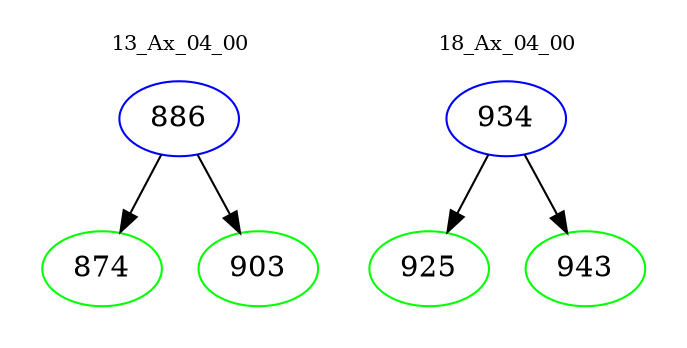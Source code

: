 digraph{
subgraph cluster_0 {
color = white
label = "13_Ax_04_00";
fontsize=10;
T0_886 [label="886", color="blue"]
T0_886 -> T0_874 [color="black"]
T0_874 [label="874", color="green"]
T0_886 -> T0_903 [color="black"]
T0_903 [label="903", color="green"]
}
subgraph cluster_1 {
color = white
label = "18_Ax_04_00";
fontsize=10;
T1_934 [label="934", color="blue"]
T1_934 -> T1_925 [color="black"]
T1_925 [label="925", color="green"]
T1_934 -> T1_943 [color="black"]
T1_943 [label="943", color="green"]
}
}
